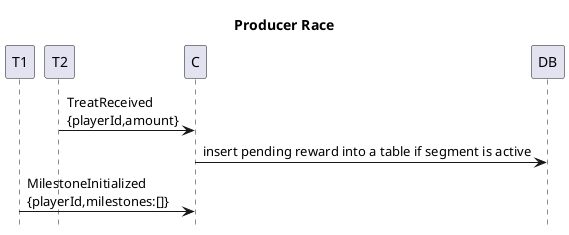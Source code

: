@startuml
title Producer Race
hide footbox
participant T1
participant T2

T2->C:TreatReceived\n{playerId,amount}
C->DB: insert pending reward into a table if segment is active
T1->C:MilestoneInitialized\n{playerId,milestones:[]}
@enduml
? @RetryTopic
? inbox table pattern: persist the "pending reward in your DB"
 + process them on a @Scheduler
 + or on the next MilestonInitialized received ~ smth of that playerId eg FeedEvent = withdraw

